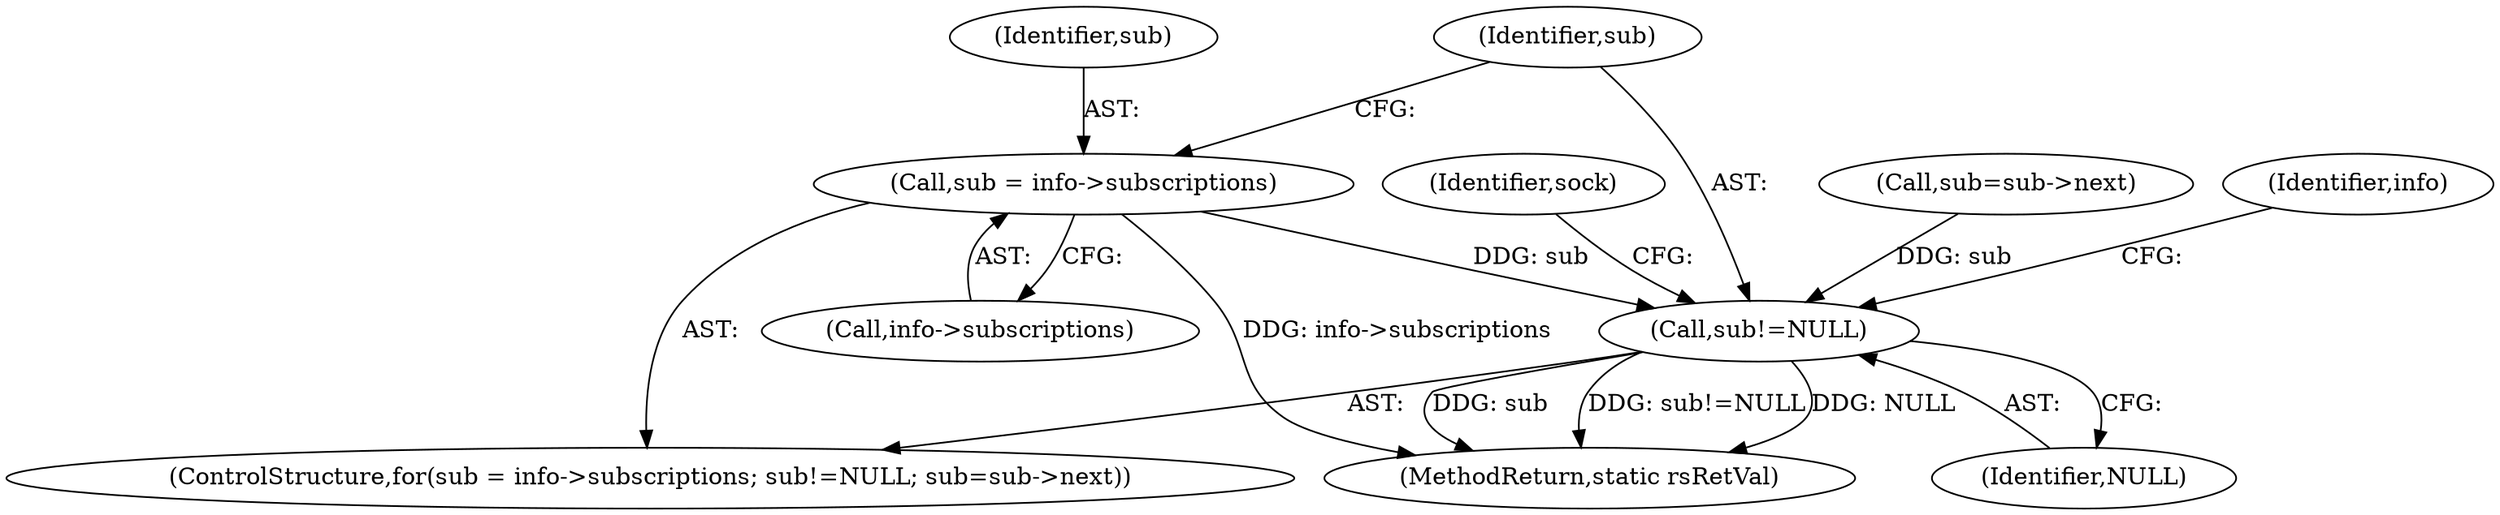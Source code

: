 digraph "0_rsyslog_062d0c671a29f7c6f7dff4a2f1f35df375bbb30b@pointer" {
"1000359" [label="(Call,sub = info->subscriptions)"];
"1000364" [label="(Call,sub!=NULL)"];
"1000382" [label="(Identifier,info)"];
"1000359" [label="(Call,sub = info->subscriptions)"];
"1000361" [label="(Call,info->subscriptions)"];
"1000450" [label="(MethodReturn,static rsRetVal)"];
"1000365" [label="(Identifier,sub)"];
"1000360" [label="(Identifier,sub)"];
"1000366" [label="(Identifier,NULL)"];
"1000375" [label="(Identifier,sock)"];
"1000367" [label="(Call,sub=sub->next)"];
"1000364" [label="(Call,sub!=NULL)"];
"1000358" [label="(ControlStructure,for(sub = info->subscriptions; sub!=NULL; sub=sub->next))"];
"1000359" -> "1000358"  [label="AST: "];
"1000359" -> "1000361"  [label="CFG: "];
"1000360" -> "1000359"  [label="AST: "];
"1000361" -> "1000359"  [label="AST: "];
"1000365" -> "1000359"  [label="CFG: "];
"1000359" -> "1000450"  [label="DDG: info->subscriptions"];
"1000359" -> "1000364"  [label="DDG: sub"];
"1000364" -> "1000358"  [label="AST: "];
"1000364" -> "1000366"  [label="CFG: "];
"1000365" -> "1000364"  [label="AST: "];
"1000366" -> "1000364"  [label="AST: "];
"1000375" -> "1000364"  [label="CFG: "];
"1000382" -> "1000364"  [label="CFG: "];
"1000364" -> "1000450"  [label="DDG: sub"];
"1000364" -> "1000450"  [label="DDG: sub!=NULL"];
"1000364" -> "1000450"  [label="DDG: NULL"];
"1000367" -> "1000364"  [label="DDG: sub"];
}
